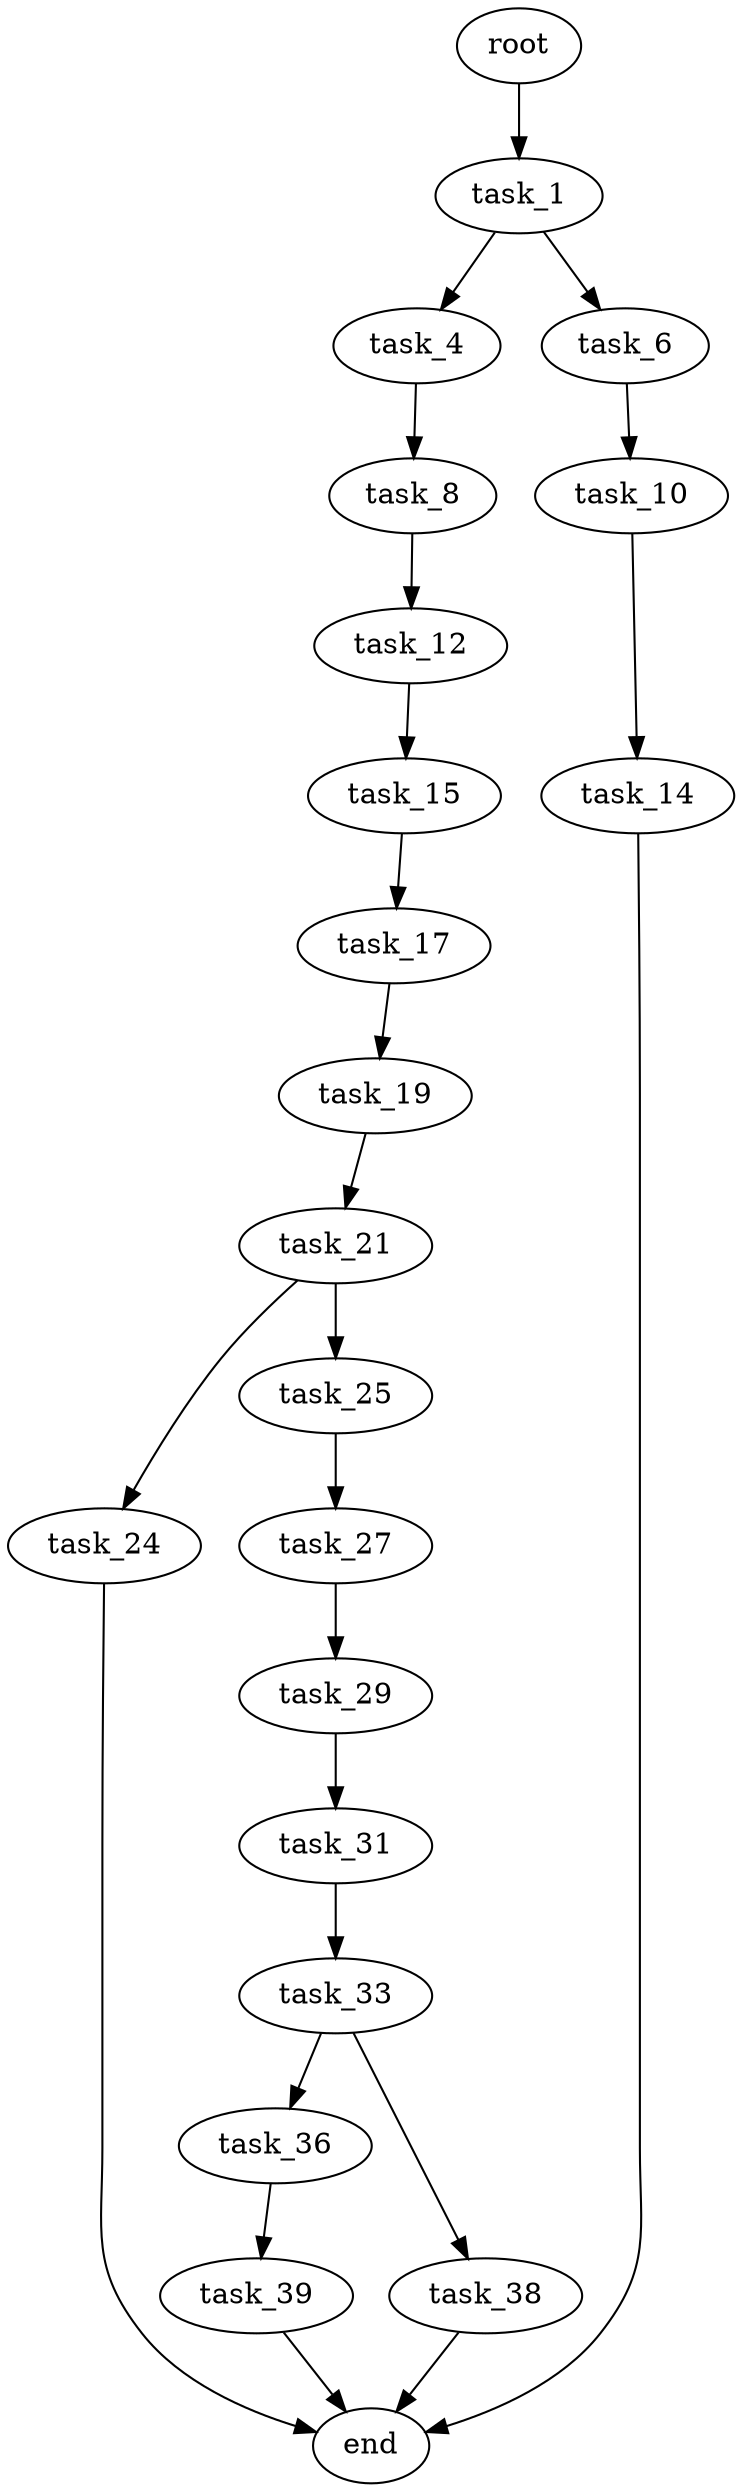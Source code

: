 digraph G {
  root [size="0.000000"];
  task_1 [size="3862612775.000000"];
  task_4 [size="32086948347.000000"];
  task_6 [size="24510363910.000000"];
  task_8 [size="4763272023.000000"];
  task_10 [size="68719476736.000000"];
  task_12 [size="179817126650.000000"];
  task_14 [size="199254579952.000000"];
  task_15 [size="714579173980.000000"];
  task_17 [size="3119842745.000000"];
  task_19 [size="2964397950.000000"];
  task_21 [size="34394819384.000000"];
  task_24 [size="1005779380497.000000"];
  task_25 [size="76340926250.000000"];
  task_27 [size="1042191488485.000000"];
  task_29 [size="32816205864.000000"];
  task_31 [size="27536970780.000000"];
  task_33 [size="10365986551.000000"];
  task_36 [size="12185001761.000000"];
  task_38 [size="28991029248.000000"];
  task_39 [size="18722522422.000000"];
  end [size="0.000000"];

  root -> task_1 [size="1.000000"];
  task_1 -> task_4 [size="75497472.000000"];
  task_1 -> task_6 [size="75497472.000000"];
  task_4 -> task_8 [size="536870912.000000"];
  task_6 -> task_10 [size="679477248.000000"];
  task_8 -> task_12 [size="134217728.000000"];
  task_10 -> task_14 [size="134217728.000000"];
  task_12 -> task_15 [size="411041792.000000"];
  task_14 -> end [size="1.000000"];
  task_15 -> task_17 [size="838860800.000000"];
  task_17 -> task_19 [size="75497472.000000"];
  task_19 -> task_21 [size="75497472.000000"];
  task_21 -> task_24 [size="679477248.000000"];
  task_21 -> task_25 [size="679477248.000000"];
  task_24 -> end [size="1.000000"];
  task_25 -> task_27 [size="134217728.000000"];
  task_27 -> task_29 [size="679477248.000000"];
  task_29 -> task_31 [size="536870912.000000"];
  task_31 -> task_33 [size="536870912.000000"];
  task_33 -> task_36 [size="536870912.000000"];
  task_33 -> task_38 [size="536870912.000000"];
  task_36 -> task_39 [size="411041792.000000"];
  task_38 -> end [size="1.000000"];
  task_39 -> end [size="1.000000"];
}
